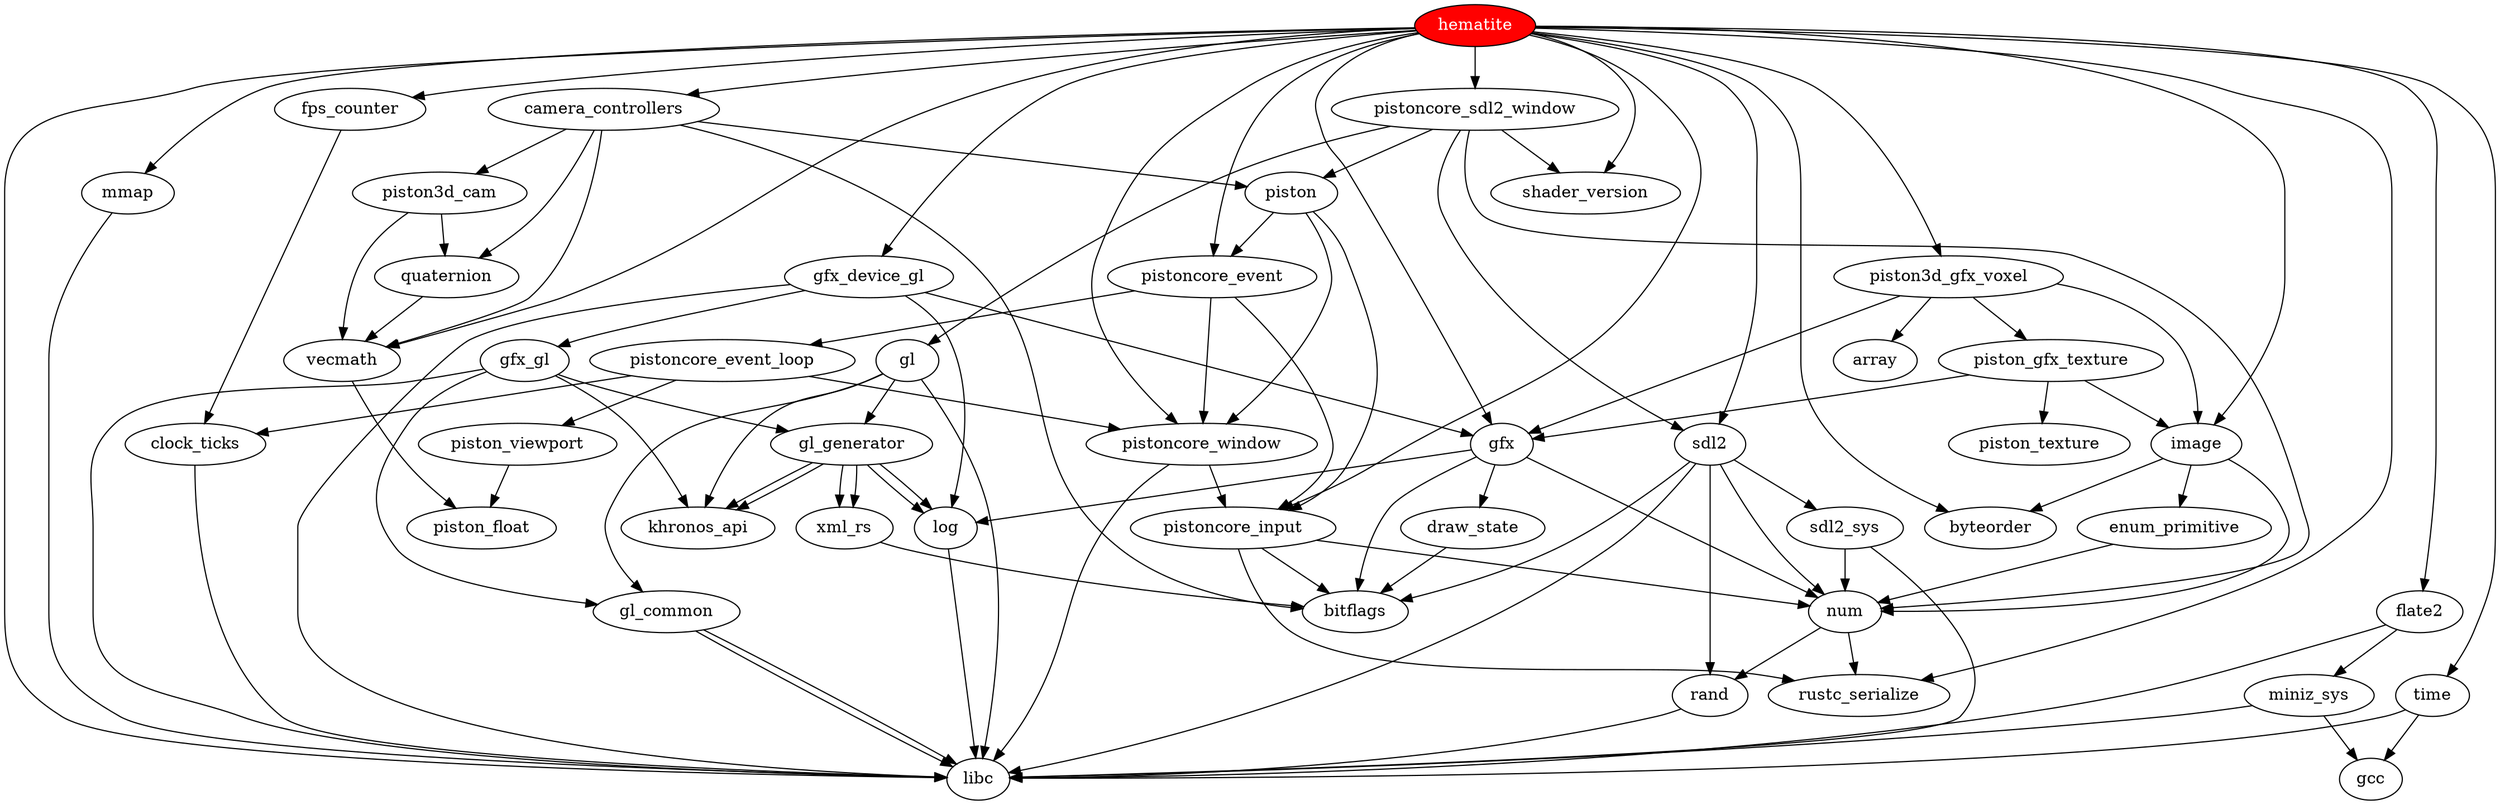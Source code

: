 digraph hematite {
  hematite [root=true]
  hematite [fillcolor=red]
  hematite [fontcolor=white]
  hematite [style=filled]
  hematite -> byteorder;
  hematite -> camera_controllers;
  hematite -> flate2;
  hematite -> fps_counter;
  hematite -> gfx;
  hematite -> gfx_device_gl;
  hematite -> image;
  hematite -> libc;
  hematite -> mmap;
  hematite -> piston3d_gfx_voxel;
  hematite -> pistoncore_event;
  hematite -> pistoncore_input;
  hematite -> pistoncore_sdl2_window;
  hematite -> pistoncore_window;
  hematite -> rustc_serialize;
  hematite -> sdl2;
  hematite -> shader_version;
  hematite -> time;
  hematite -> vecmath;
  camera_controllers -> bitflags;
  camera_controllers -> piston;
  camera_controllers -> piston3d_cam;
  camera_controllers -> quaternion;
  camera_controllers -> vecmath;
  clock_ticks -> libc;
  draw_state -> bitflags;
  enum_primitive -> num;
  flate2 -> libc;
  flate2 -> miniz_sys;
  fps_counter -> clock_ticks;
  gfx -> bitflags;
  gfx -> draw_state;
  gfx -> log;
  gfx -> num;
  gfx_device_gl -> gfx;
  gfx_device_gl -> gfx_gl;
  gfx_device_gl -> libc;
  gfx_device_gl -> log;
  gfx_gl -> gl_common;
  gfx_gl -> gl_generator;
  gfx_gl -> khronos_api;
  gfx_gl -> libc;
  gl -> gl_common;
  gl -> gl_generator;
  gl -> khronos_api;
  gl -> libc;
  gl_common -> libc;
  gl_common -> libc;
  gl_generator -> khronos_api;
  gl_generator -> log;
  gl_generator -> xml_rs;
  gl_generator -> khronos_api;
  gl_generator -> log;
  gl_generator -> xml_rs;
  image -> byteorder;
  image -> enum_primitive;
  image -> num;
  log -> libc;
  miniz_sys -> gcc;
  miniz_sys -> libc;
  mmap -> libc;
  num -> rand;
  num -> rustc_serialize;
  piston -> pistoncore_event;
  piston -> pistoncore_input;
  piston -> pistoncore_window;
  piston_gfx_texture -> gfx;
  piston_gfx_texture -> image;
  piston_gfx_texture -> piston_texture;
  piston_viewport -> piston_float;
  piston3d_cam -> quaternion;
  piston3d_cam -> vecmath;
  piston3d_gfx_voxel -> array;
  piston3d_gfx_voxel -> gfx;
  piston3d_gfx_voxel -> image;
  piston3d_gfx_voxel -> piston_gfx_texture;
  pistoncore_event -> pistoncore_event_loop;
  pistoncore_event -> pistoncore_input;
  pistoncore_event -> pistoncore_window;
  pistoncore_event_loop -> clock_ticks;
  pistoncore_event_loop -> piston_viewport;
  pistoncore_event_loop -> pistoncore_window;
  pistoncore_input -> bitflags;
  pistoncore_input -> num;
  pistoncore_input -> rustc_serialize;
  pistoncore_sdl2_window -> gl;
  pistoncore_sdl2_window -> num;
  pistoncore_sdl2_window -> piston;
  pistoncore_sdl2_window -> sdl2;
  pistoncore_sdl2_window -> shader_version;
  pistoncore_window -> libc;
  pistoncore_window -> pistoncore_input;
  quaternion -> vecmath;
  rand -> libc;
  sdl2 -> bitflags;
  sdl2 -> libc;
  sdl2 -> num;
  sdl2 -> rand;
  sdl2 -> sdl2_sys;
  sdl2_sys -> libc;
  sdl2_sys -> num;
  time -> gcc;
  time -> libc;
  vecmath -> piston_float;
  xml_rs -> bitflags;
}
